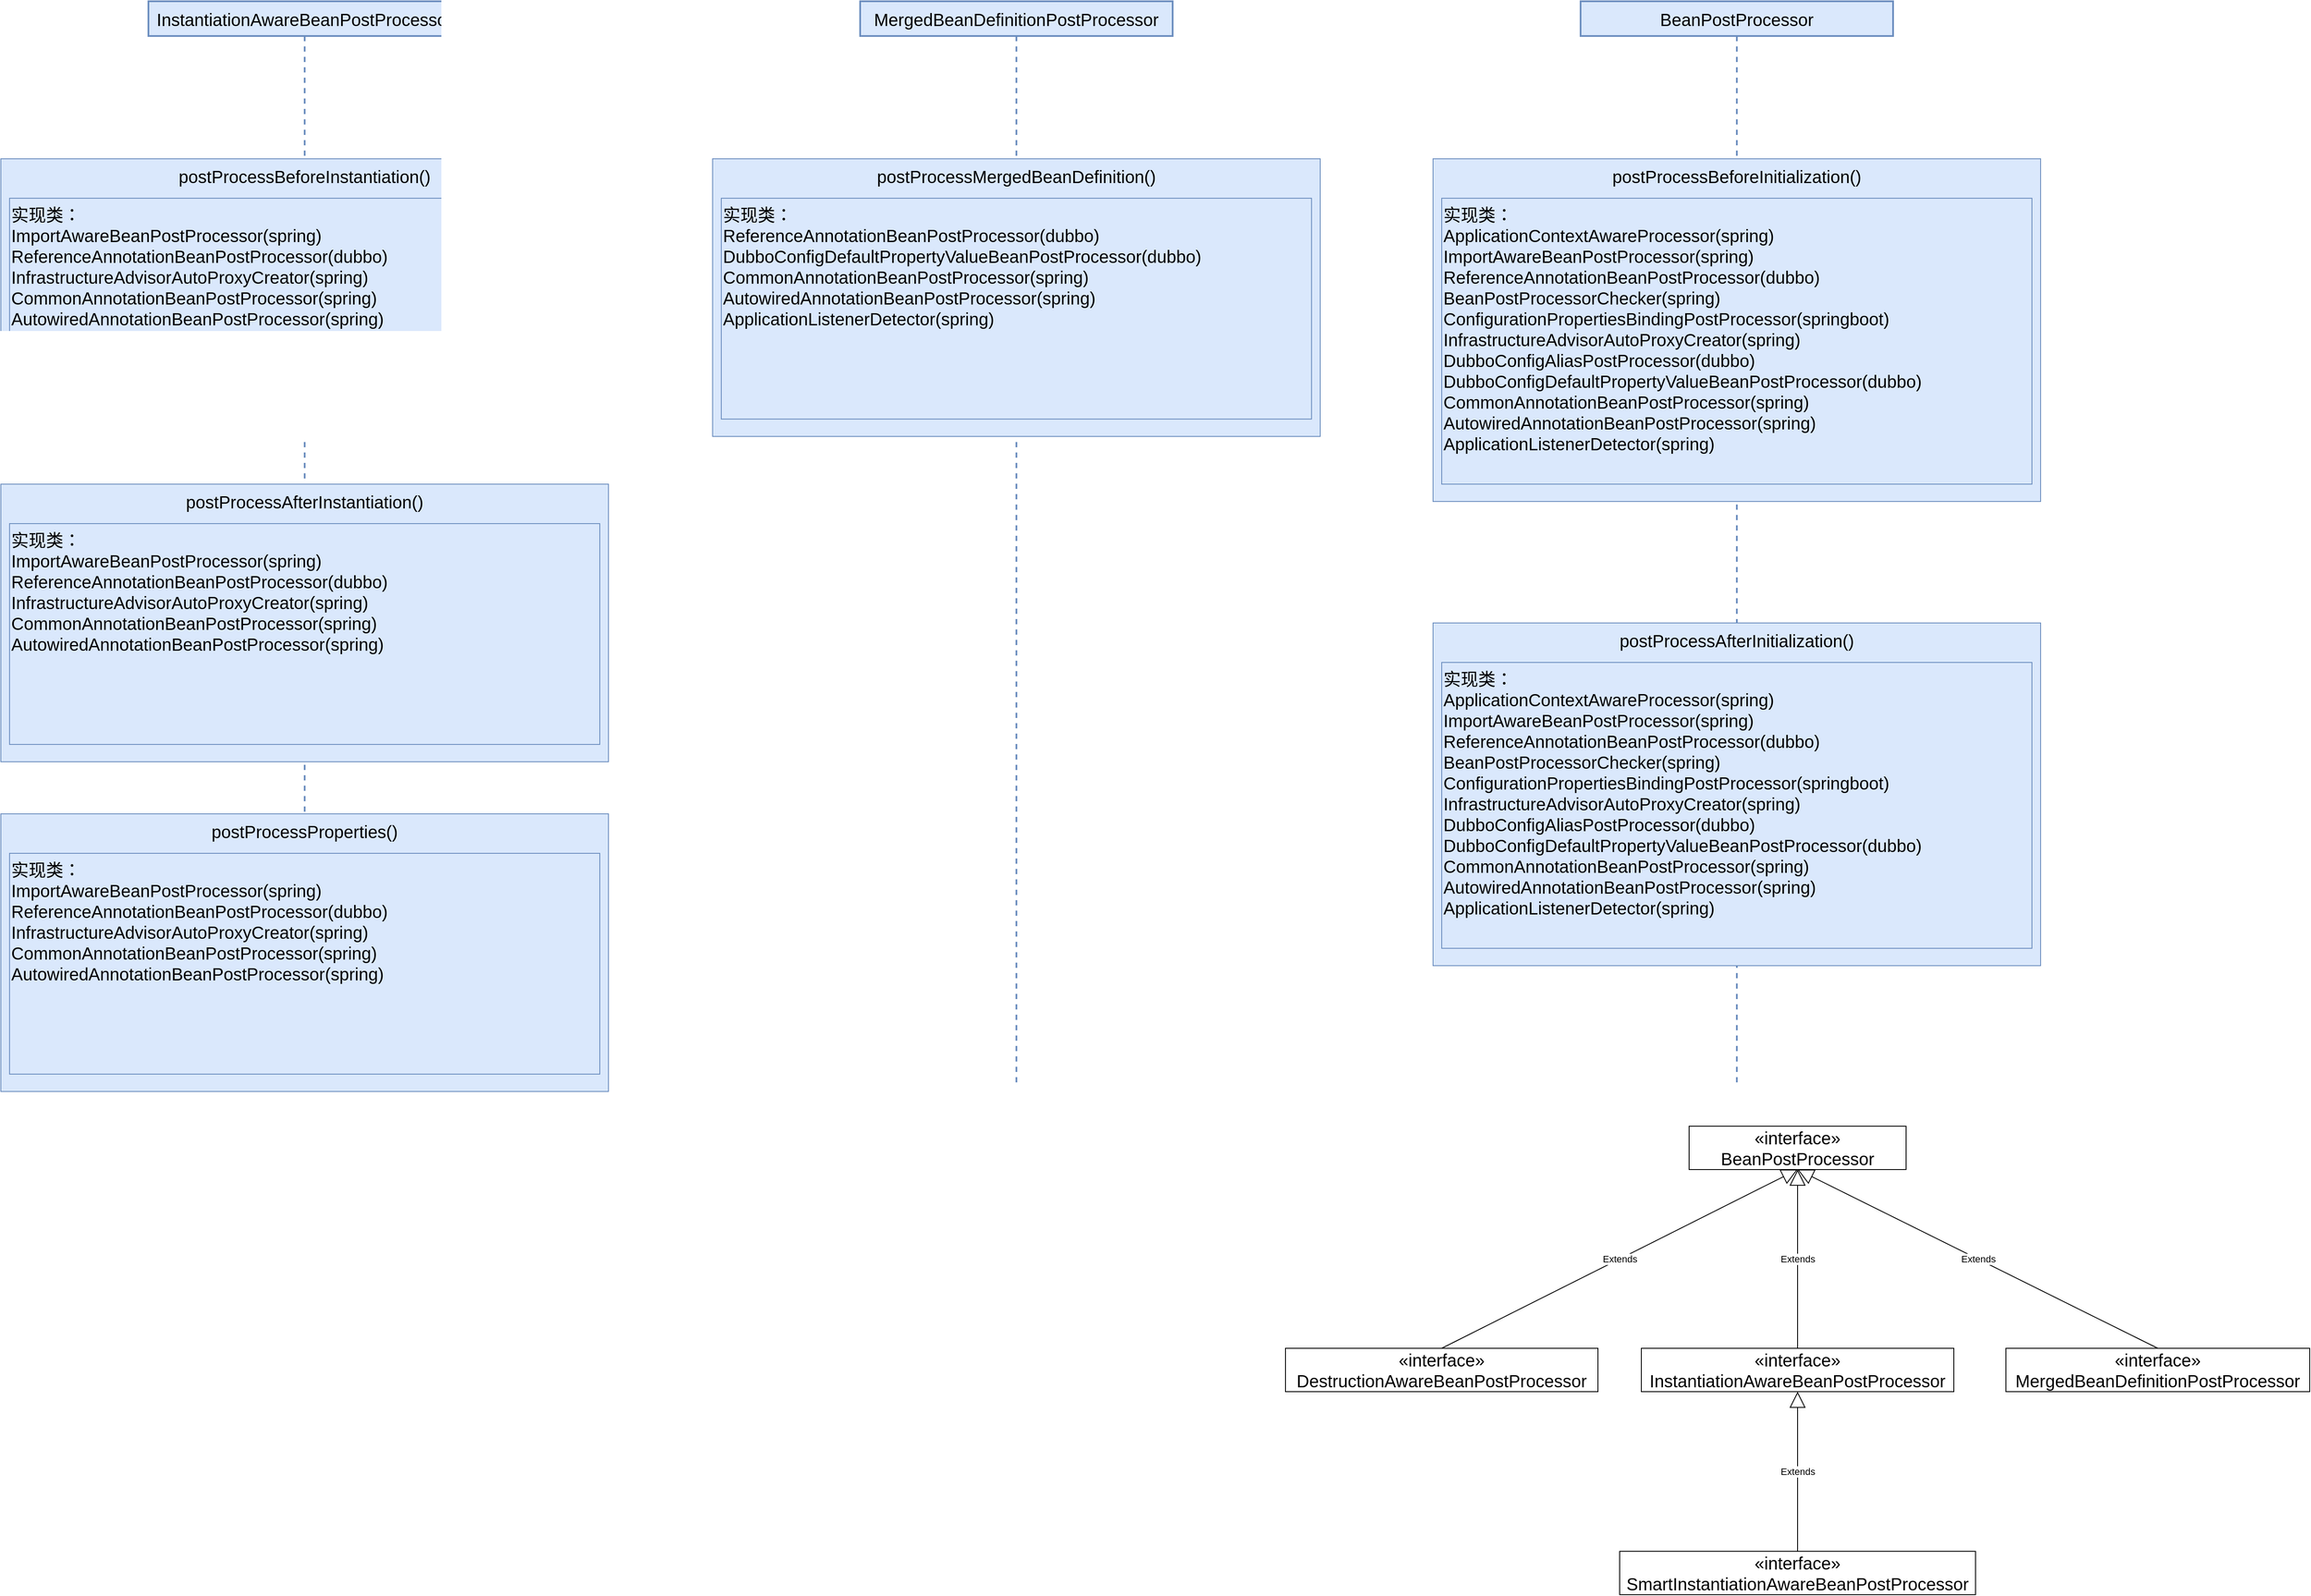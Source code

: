 <mxfile version="28.2.5">
  <diagram name="第 1 页" id="A2wYnKDMZFF023bxGnZ8">
    <mxGraphModel dx="706" dy="967" grid="1" gridSize="10" guides="1" tooltips="1" connect="1" arrows="1" fold="1" page="1" pageScale="1" pageWidth="827" pageHeight="1169" math="0" shadow="0">
      <root>
        <mxCell id="0" />
        <mxCell id="1" parent="0" />
        <mxCell id="tHCy42ypWK_uThyhraDl-21" value="InstantiationAwareBeanPostProcessor" style="shape=umlLifeline;perimeter=lifelinePerimeter;whiteSpace=wrap;html=1;container=1;dropTarget=0;collapsible=0;recursiveResize=0;outlineConnect=0;portConstraint=eastwest;newEdgeStyle={&quot;curved&quot;:0,&quot;rounded&quot;:0};fontSize=20;fillColor=#dae8fc;strokeColor=#6c8ebf;strokeWidth=2;" parent="1" vertex="1">
          <mxGeometry x="1200" y="83.5" width="360" height="1250" as="geometry" />
        </mxCell>
        <mxCell id="tHCy42ypWK_uThyhraDl-22" value="" style="html=1;whiteSpace=wrap;fontSize=20;fillColor=#dae8fc;strokeColor=#6c8ebf;" parent="1" vertex="1">
          <mxGeometry x="1030" y="265" width="700" height="320" as="geometry" />
        </mxCell>
        <mxCell id="tHCy42ypWK_uThyhraDl-32" value="&lt;span style=&quot;font-size: 20px;&quot;&gt;postProcessBeforeInstantiation()&lt;/span&gt;" style="text;html=1;align=center;verticalAlign=middle;whiteSpace=wrap;rounded=0;" parent="1" vertex="1">
          <mxGeometry x="1220" y="270" width="320" height="30" as="geometry" />
        </mxCell>
        <mxCell id="tHCy42ypWK_uThyhraDl-36" value="实现类：&lt;div&gt;&lt;div&gt;ImportAwareBeanPostProcessor(spring)&lt;/div&gt;&lt;div&gt;ReferenceAnnotationBeanPostProcessor(dubbo)&lt;/div&gt;&lt;div&gt;InfrastructureAdvisorAutoProxyCreator(spring)&lt;/div&gt;&lt;div&gt;CommonAnnotationBeanPostProcessor(spring)&lt;/div&gt;&lt;div&gt;AutowiredAnnotationBeanPostProcessor(spring)&lt;/div&gt;&lt;/div&gt;" style="html=1;whiteSpace=wrap;fontSize=20;fillColor=#dae8fc;strokeColor=#6c8ebf;align=left;verticalAlign=top;" parent="1" vertex="1">
          <mxGeometry x="1040" y="310.5" width="680" height="254.5" as="geometry" />
        </mxCell>
        <mxCell id="n19u1ry27cD0LqS_BJkc-1" value="MergedBeanDefinitionPostProcessor" style="shape=umlLifeline;perimeter=lifelinePerimeter;whiteSpace=wrap;html=1;container=1;dropTarget=0;collapsible=0;recursiveResize=0;outlineConnect=0;portConstraint=eastwest;newEdgeStyle={&quot;curved&quot;:0,&quot;rounded&quot;:0};fontSize=20;fillColor=#dae8fc;strokeColor=#6c8ebf;strokeWidth=2;" parent="1" vertex="1">
          <mxGeometry x="2020" y="83.5" width="360" height="1250" as="geometry" />
        </mxCell>
        <mxCell id="n19u1ry27cD0LqS_BJkc-2" value="" style="html=1;whiteSpace=wrap;fontSize=20;fillColor=#dae8fc;strokeColor=#6c8ebf;" parent="1" vertex="1">
          <mxGeometry x="1850" y="265" width="700" height="320" as="geometry" />
        </mxCell>
        <mxCell id="n19u1ry27cD0LqS_BJkc-3" value="&lt;span style=&quot;font-size: 20px;&quot;&gt;postProcessMergedBeanDefinition()&lt;/span&gt;" style="text;html=1;align=center;verticalAlign=middle;whiteSpace=wrap;rounded=0;" parent="1" vertex="1">
          <mxGeometry x="2040" y="270" width="320" height="30" as="geometry" />
        </mxCell>
        <mxCell id="n19u1ry27cD0LqS_BJkc-4" value="实现类：&lt;div&gt;&lt;div&gt;ReferenceAnnotationBeanPostProcessor(dubbo)&lt;/div&gt;&lt;div&gt;DubboConfigDefaultPropertyValueBeanPostProcessor(dubbo)&lt;/div&gt;&lt;div&gt;CommonAnnotationBeanPostProcessor(spring)&lt;/div&gt;&lt;div&gt;AutowiredAnnotationBeanPostProcessor(spring)&lt;/div&gt;&lt;div&gt;ApplicationListenerDetector(spring)&lt;/div&gt;&lt;/div&gt;" style="html=1;whiteSpace=wrap;fontSize=20;fillColor=#dae8fc;strokeColor=#6c8ebf;align=left;verticalAlign=top;" parent="1" vertex="1">
          <mxGeometry x="1860" y="310.5" width="680" height="254.5" as="geometry" />
        </mxCell>
        <mxCell id="n19u1ry27cD0LqS_BJkc-5" value="BeanPostProcessor" style="shape=umlLifeline;perimeter=lifelinePerimeter;whiteSpace=wrap;html=1;container=1;dropTarget=0;collapsible=0;recursiveResize=0;outlineConnect=0;portConstraint=eastwest;newEdgeStyle={&quot;curved&quot;:0,&quot;rounded&quot;:0};fontSize=20;fillColor=#dae8fc;strokeColor=#6c8ebf;strokeWidth=2;" parent="1" vertex="1">
          <mxGeometry x="2850" y="83.5" width="360" height="1250" as="geometry" />
        </mxCell>
        <mxCell id="n19u1ry27cD0LqS_BJkc-6" value="" style="html=1;whiteSpace=wrap;fontSize=20;fillColor=#dae8fc;strokeColor=#6c8ebf;" parent="1" vertex="1">
          <mxGeometry x="2680" y="265" width="700" height="395" as="geometry" />
        </mxCell>
        <mxCell id="n19u1ry27cD0LqS_BJkc-7" value="&lt;span style=&quot;font-size: 20px;&quot;&gt;postProcessBeforeInitialization()&lt;/span&gt;" style="text;html=1;align=center;verticalAlign=middle;whiteSpace=wrap;rounded=0;" parent="1" vertex="1">
          <mxGeometry x="2870" y="270" width="320" height="30" as="geometry" />
        </mxCell>
        <mxCell id="n19u1ry27cD0LqS_BJkc-8" value="实现类：&lt;div&gt;&lt;div&gt;ApplicationContextAwareProcessor(spring)&lt;/div&gt;&lt;div&gt;ImportAwareBeanPostProcessor(spring)&lt;/div&gt;&lt;div&gt;ReferenceAnnotationBeanPostProcessor(dubbo)&lt;/div&gt;&lt;div&gt;BeanPostProcessorChecker(spring)&lt;/div&gt;&lt;div&gt;ConfigurationPropertiesBindingPostProcessor(springboot)&lt;/div&gt;&lt;div&gt;InfrastructureAdvisorAutoProxyCreator(spring)&lt;/div&gt;&lt;div&gt;DubboConfigAliasPostProcessor(dubbo)&lt;/div&gt;&lt;div&gt;DubboConfigDefaultPropertyValueBeanPostProcessor(dubbo)&lt;/div&gt;&lt;div&gt;CommonAnnotationBeanPostProcessor(spring)&lt;/div&gt;&lt;div&gt;AutowiredAnnotationBeanPostProcessor(spring)&lt;/div&gt;&lt;div&gt;ApplicationListenerDetector(spring)&lt;/div&gt;&lt;/div&gt;" style="html=1;whiteSpace=wrap;fontSize=20;fillColor=#dae8fc;strokeColor=#6c8ebf;align=left;verticalAlign=top;" parent="1" vertex="1">
          <mxGeometry x="2690" y="310.5" width="680" height="329.5" as="geometry" />
        </mxCell>
        <mxCell id="n19u1ry27cD0LqS_BJkc-9" value="" style="html=1;whiteSpace=wrap;fontSize=20;fillColor=#dae8fc;strokeColor=#6c8ebf;" parent="1" vertex="1">
          <mxGeometry x="2680" y="800" width="700" height="395" as="geometry" />
        </mxCell>
        <mxCell id="n19u1ry27cD0LqS_BJkc-10" value="&lt;span style=&quot;font-size: 20px;&quot;&gt;postProcessAfterInitialization()&lt;/span&gt;" style="text;html=1;align=center;verticalAlign=middle;whiteSpace=wrap;rounded=0;" parent="1" vertex="1">
          <mxGeometry x="2870" y="805" width="320" height="30" as="geometry" />
        </mxCell>
        <mxCell id="n19u1ry27cD0LqS_BJkc-11" value="实现类：&lt;div&gt;&lt;div&gt;ApplicationContextAwareProcessor(spring)&lt;/div&gt;&lt;div&gt;ImportAwareBeanPostProcessor(spring)&lt;/div&gt;&lt;div&gt;ReferenceAnnotationBeanPostProcessor(dubbo)&lt;/div&gt;&lt;div&gt;BeanPostProcessorChecker(spring)&lt;/div&gt;&lt;div&gt;ConfigurationPropertiesBindingPostProcessor(springboot)&lt;/div&gt;&lt;div&gt;InfrastructureAdvisorAutoProxyCreator(spring)&lt;/div&gt;&lt;div&gt;DubboConfigAliasPostProcessor(dubbo)&lt;/div&gt;&lt;div&gt;DubboConfigDefaultPropertyValueBeanPostProcessor(dubbo)&lt;/div&gt;&lt;div&gt;CommonAnnotationBeanPostProcessor(spring)&lt;/div&gt;&lt;div&gt;AutowiredAnnotationBeanPostProcessor(spring)&lt;/div&gt;&lt;div&gt;ApplicationListenerDetector(spring)&lt;/div&gt;&lt;/div&gt;" style="html=1;whiteSpace=wrap;fontSize=20;fillColor=#dae8fc;strokeColor=#6c8ebf;align=left;verticalAlign=top;" parent="1" vertex="1">
          <mxGeometry x="2690" y="845.5" width="680" height="329.5" as="geometry" />
        </mxCell>
        <mxCell id="yI-EZk0S1EZzeun1jOw1-1" value="" style="html=1;whiteSpace=wrap;fontSize=20;fillColor=#dae8fc;strokeColor=#6c8ebf;" parent="1" vertex="1">
          <mxGeometry x="1030" y="640" width="700" height="320" as="geometry" />
        </mxCell>
        <mxCell id="yI-EZk0S1EZzeun1jOw1-2" value="&lt;span style=&quot;font-size: 20px;&quot;&gt;postProcessAfterInstantiation()&lt;/span&gt;" style="text;html=1;align=center;verticalAlign=middle;whiteSpace=wrap;rounded=0;" parent="1" vertex="1">
          <mxGeometry x="1220" y="645" width="320" height="30" as="geometry" />
        </mxCell>
        <mxCell id="yI-EZk0S1EZzeun1jOw1-3" value="实现类：&lt;div&gt;&lt;div&gt;ImportAwareBeanPostProcessor(spring)&lt;/div&gt;&lt;div&gt;ReferenceAnnotationBeanPostProcessor(dubbo)&lt;/div&gt;&lt;div&gt;InfrastructureAdvisorAutoProxyCreator(spring)&lt;/div&gt;&lt;div&gt;CommonAnnotationBeanPostProcessor(spring)&lt;/div&gt;&lt;div&gt;AutowiredAnnotationBeanPostProcessor(spring)&lt;/div&gt;&lt;/div&gt;" style="html=1;whiteSpace=wrap;fontSize=20;fillColor=#dae8fc;strokeColor=#6c8ebf;align=left;verticalAlign=top;" parent="1" vertex="1">
          <mxGeometry x="1040" y="685.5" width="680" height="254.5" as="geometry" />
        </mxCell>
        <mxCell id="yI-EZk0S1EZzeun1jOw1-4" value="" style="html=1;whiteSpace=wrap;fontSize=20;fillColor=#dae8fc;strokeColor=#6c8ebf;" parent="1" vertex="1">
          <mxGeometry x="1030" y="1020" width="700" height="320" as="geometry" />
        </mxCell>
        <mxCell id="yI-EZk0S1EZzeun1jOw1-5" value="&lt;span style=&quot;font-size: 20px;&quot;&gt;postProcessProperties()&lt;/span&gt;" style="text;html=1;align=center;verticalAlign=middle;whiteSpace=wrap;rounded=0;" parent="1" vertex="1">
          <mxGeometry x="1220" y="1025" width="320" height="30" as="geometry" />
        </mxCell>
        <mxCell id="yI-EZk0S1EZzeun1jOw1-6" value="实现类：&lt;div&gt;&lt;div&gt;ImportAwareBeanPostProcessor(spring)&lt;/div&gt;&lt;div&gt;ReferenceAnnotationBeanPostProcessor(dubbo)&lt;/div&gt;&lt;div&gt;InfrastructureAdvisorAutoProxyCreator(spring)&lt;/div&gt;&lt;div&gt;CommonAnnotationBeanPostProcessor(spring)&lt;/div&gt;&lt;div&gt;AutowiredAnnotationBeanPostProcessor(spring)&lt;/div&gt;&lt;/div&gt;" style="html=1;whiteSpace=wrap;fontSize=20;fillColor=#dae8fc;strokeColor=#6c8ebf;align=left;verticalAlign=top;" parent="1" vertex="1">
          <mxGeometry x="1040" y="1065.5" width="680" height="254.5" as="geometry" />
        </mxCell>
        <mxCell id="HYX28rAuKxNnxE_PqR8u-1" value="«interface»&lt;br&gt;&lt;span&gt;BeanPostProcessor&lt;/span&gt;" style="html=1;whiteSpace=wrap;fontSize=20;" vertex="1" parent="1">
          <mxGeometry x="2975" y="1380" width="250" height="50" as="geometry" />
        </mxCell>
        <mxCell id="HYX28rAuKxNnxE_PqR8u-2" value="«interface»&lt;br&gt;DestructionAwareBeanPostProcessor" style="html=1;whiteSpace=wrap;fontSize=20;" vertex="1" parent="1">
          <mxGeometry x="2510" y="1636" width="360" height="50" as="geometry" />
        </mxCell>
        <mxCell id="HYX28rAuKxNnxE_PqR8u-3" value="«interface»&lt;br&gt;InstantiationAwareBeanPostProcessor" style="html=1;whiteSpace=wrap;fontSize=20;" vertex="1" parent="1">
          <mxGeometry x="2920" y="1636" width="360" height="50" as="geometry" />
        </mxCell>
        <mxCell id="HYX28rAuKxNnxE_PqR8u-4" value="«interface»&lt;br&gt;MergedBeanDefinitionPostProcessor" style="html=1;whiteSpace=wrap;fontSize=20;" vertex="1" parent="1">
          <mxGeometry x="3340" y="1636" width="350" height="50" as="geometry" />
        </mxCell>
        <mxCell id="HYX28rAuKxNnxE_PqR8u-6" value="«interface»&lt;br&gt;SmartInstantiationAwareBeanPostProcessor" style="html=1;whiteSpace=wrap;fontSize=20;" vertex="1" parent="1">
          <mxGeometry x="2895" y="1870" width="410" height="50" as="geometry" />
        </mxCell>
        <mxCell id="HYX28rAuKxNnxE_PqR8u-8" value="Extends" style="endArrow=block;endSize=16;endFill=0;html=1;rounded=0;exitX=0.5;exitY=0;exitDx=0;exitDy=0;entryX=0.5;entryY=1;entryDx=0;entryDy=0;" edge="1" parent="1" source="HYX28rAuKxNnxE_PqR8u-2" target="HYX28rAuKxNnxE_PqR8u-1">
          <mxGeometry width="160" relative="1" as="geometry">
            <mxPoint x="2670" y="1430" as="sourcePoint" />
            <mxPoint x="2830" y="1430" as="targetPoint" />
          </mxGeometry>
        </mxCell>
        <mxCell id="HYX28rAuKxNnxE_PqR8u-9" value="Extends" style="endArrow=block;endSize=16;endFill=0;html=1;rounded=0;exitX=0.5;exitY=0;exitDx=0;exitDy=0;" edge="1" parent="1" source="HYX28rAuKxNnxE_PqR8u-3" target="HYX28rAuKxNnxE_PqR8u-1">
          <mxGeometry width="160" relative="1" as="geometry">
            <mxPoint x="2940" y="1520" as="sourcePoint" />
            <mxPoint x="3100" y="1520" as="targetPoint" />
          </mxGeometry>
        </mxCell>
        <mxCell id="HYX28rAuKxNnxE_PqR8u-10" value="Extends" style="endArrow=block;endSize=16;endFill=0;html=1;rounded=0;exitX=0.5;exitY=0;exitDx=0;exitDy=0;entryX=0.5;entryY=1;entryDx=0;entryDy=0;" edge="1" parent="1" source="HYX28rAuKxNnxE_PqR8u-4" target="HYX28rAuKxNnxE_PqR8u-1">
          <mxGeometry width="160" relative="1" as="geometry">
            <mxPoint x="3510" y="1450" as="sourcePoint" />
            <mxPoint x="3670" y="1450" as="targetPoint" />
          </mxGeometry>
        </mxCell>
        <mxCell id="HYX28rAuKxNnxE_PqR8u-11" value="Extends" style="endArrow=block;endSize=16;endFill=0;html=1;rounded=0;exitX=0.5;exitY=0;exitDx=0;exitDy=0;entryX=0.5;entryY=1;entryDx=0;entryDy=0;" edge="1" parent="1" source="HYX28rAuKxNnxE_PqR8u-6" target="HYX28rAuKxNnxE_PqR8u-3">
          <mxGeometry width="160" relative="1" as="geometry">
            <mxPoint x="2970" y="1950" as="sourcePoint" />
            <mxPoint x="3130" y="1950" as="targetPoint" />
          </mxGeometry>
        </mxCell>
      </root>
    </mxGraphModel>
  </diagram>
</mxfile>

